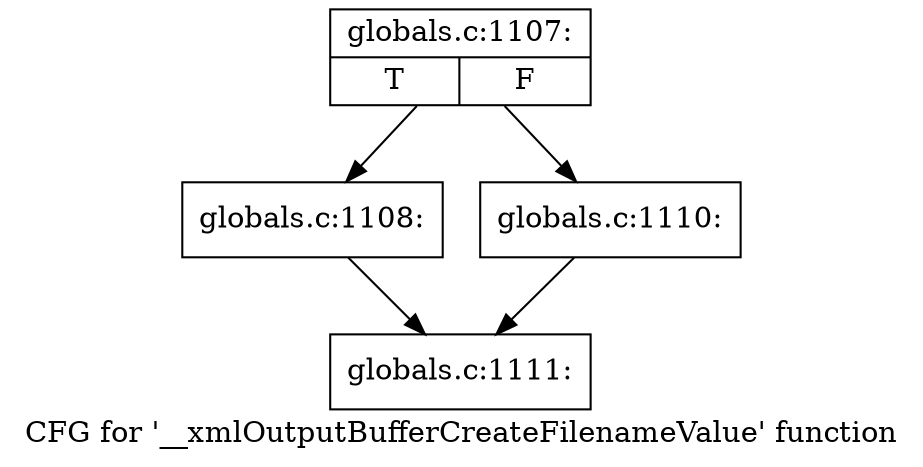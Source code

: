 digraph "CFG for '__xmlOutputBufferCreateFilenameValue' function" {
	label="CFG for '__xmlOutputBufferCreateFilenameValue' function";

	Node0x4ae46a0 [shape=record,label="{globals.c:1107:|{<s0>T|<s1>F}}"];
	Node0x4ae46a0 -> Node0x4999370;
	Node0x4ae46a0 -> Node0x4999670;
	Node0x4999370 [shape=record,label="{globals.c:1108:}"];
	Node0x4999370 -> Node0x4ae2ec0;
	Node0x4999670 [shape=record,label="{globals.c:1110:}"];
	Node0x4999670 -> Node0x4ae2ec0;
	Node0x4ae2ec0 [shape=record,label="{globals.c:1111:}"];
}
